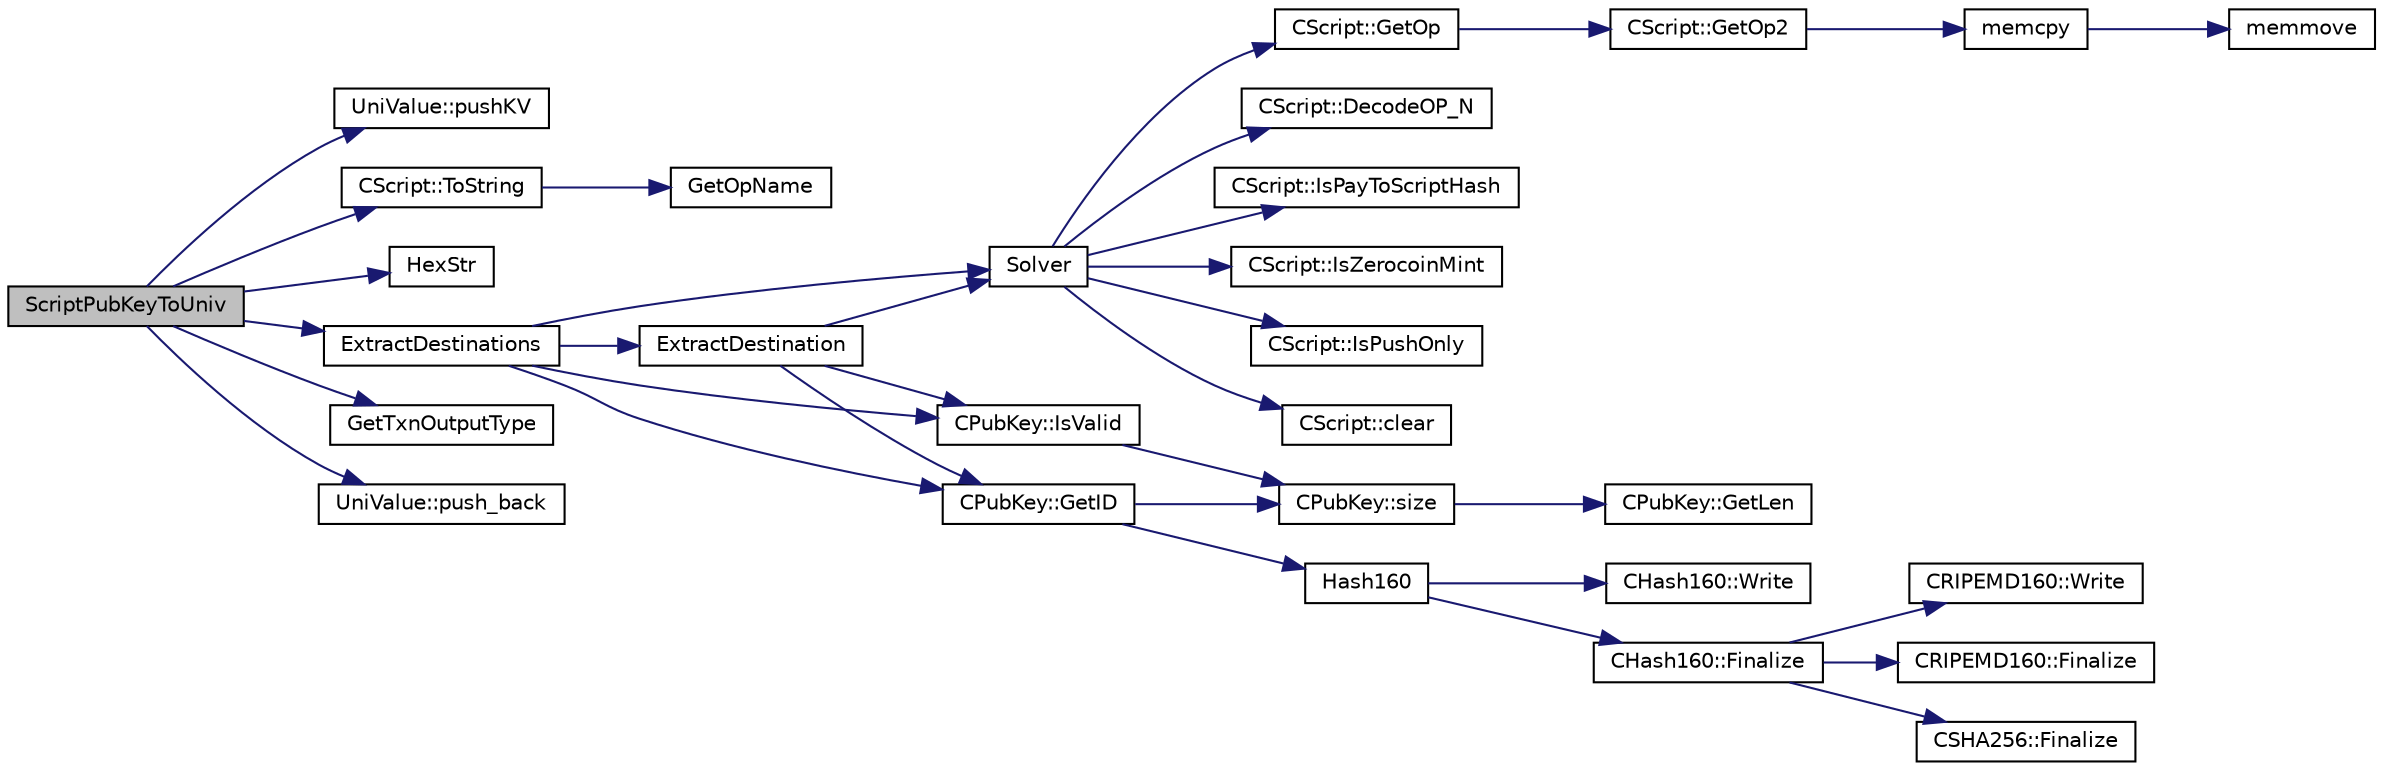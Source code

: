 digraph "ScriptPubKeyToUniv"
{
  edge [fontname="Helvetica",fontsize="10",labelfontname="Helvetica",labelfontsize="10"];
  node [fontname="Helvetica",fontsize="10",shape=record];
  rankdir="LR";
  Node15 [label="ScriptPubKeyToUniv",height=0.2,width=0.4,color="black", fillcolor="grey75", style="filled", fontcolor="black"];
  Node15 -> Node16 [color="midnightblue",fontsize="10",style="solid",fontname="Helvetica"];
  Node16 [label="UniValue::pushKV",height=0.2,width=0.4,color="black", fillcolor="white", style="filled",URL="$class_uni_value.html#abab649c2dbd593233de6364254456026"];
  Node15 -> Node17 [color="midnightblue",fontsize="10",style="solid",fontname="Helvetica"];
  Node17 [label="CScript::ToString",height=0.2,width=0.4,color="black", fillcolor="white", style="filled",URL="$class_c_script.html#a05fe53ab8fc6a217036bb0d6d7f5d706"];
  Node17 -> Node18 [color="midnightblue",fontsize="10",style="solid",fontname="Helvetica"];
  Node18 [label="GetOpName",height=0.2,width=0.4,color="black", fillcolor="white", style="filled",URL="$script_8cpp.html#a573587022d52d3542eb6fbf5a1190489"];
  Node15 -> Node19 [color="midnightblue",fontsize="10",style="solid",fontname="Helvetica"];
  Node19 [label="HexStr",height=0.2,width=0.4,color="black", fillcolor="white", style="filled",URL="$utilstrencodings_8h.html#ace13a819ca4e98c22847d26b3b357e75"];
  Node15 -> Node20 [color="midnightblue",fontsize="10",style="solid",fontname="Helvetica"];
  Node20 [label="ExtractDestinations",height=0.2,width=0.4,color="black", fillcolor="white", style="filled",URL="$standard_8cpp.html#a6948ee6aa422ed8a5ffe06ddc77a55d8"];
  Node20 -> Node21 [color="midnightblue",fontsize="10",style="solid",fontname="Helvetica"];
  Node21 [label="Solver",height=0.2,width=0.4,color="black", fillcolor="white", style="filled",URL="$standard_8cpp.html#a6ee6be50bff44464e905680c6fcee6dc",tooltip="Return public keys or hashes from scriptPubKey, for &#39;standard&#39; transaction types. ..."];
  Node21 -> Node22 [color="midnightblue",fontsize="10",style="solid",fontname="Helvetica"];
  Node22 [label="CScript::IsPayToScriptHash",height=0.2,width=0.4,color="black", fillcolor="white", style="filled",URL="$class_c_script.html#a0c3729c606d318923dc06f95d85a0971"];
  Node21 -> Node23 [color="midnightblue",fontsize="10",style="solid",fontname="Helvetica"];
  Node23 [label="CScript::IsZerocoinMint",height=0.2,width=0.4,color="black", fillcolor="white", style="filled",URL="$class_c_script.html#aadeaf93bd9c00abc9e20d082051adac8"];
  Node21 -> Node24 [color="midnightblue",fontsize="10",style="solid",fontname="Helvetica"];
  Node24 [label="CScript::IsPushOnly",height=0.2,width=0.4,color="black", fillcolor="white", style="filled",URL="$class_c_script.html#a090905f875fa5a40e616b319de8e973f",tooltip="Called by IsStandardTx and P2SH/BIP62 VerifyScript (which makes it consensus-critical). "];
  Node21 -> Node25 [color="midnightblue",fontsize="10",style="solid",fontname="Helvetica"];
  Node25 [label="CScript::clear",height=0.2,width=0.4,color="black", fillcolor="white", style="filled",URL="$class_c_script.html#a7b2baf842621f07c4939408acf63377c"];
  Node21 -> Node26 [color="midnightblue",fontsize="10",style="solid",fontname="Helvetica"];
  Node26 [label="CScript::GetOp",height=0.2,width=0.4,color="black", fillcolor="white", style="filled",URL="$class_c_script.html#a94635ed93d8d244ec3acfa83f9ecfe5f"];
  Node26 -> Node27 [color="midnightblue",fontsize="10",style="solid",fontname="Helvetica"];
  Node27 [label="CScript::GetOp2",height=0.2,width=0.4,color="black", fillcolor="white", style="filled",URL="$class_c_script.html#aac2dbe75742054049b0c6de0e9473ef0"];
  Node27 -> Node28 [color="midnightblue",fontsize="10",style="solid",fontname="Helvetica"];
  Node28 [label="memcpy",height=0.2,width=0.4,color="black", fillcolor="white", style="filled",URL="$glibc__compat_8cpp.html#a0f46826ab0466591e136db24394923cf"];
  Node28 -> Node29 [color="midnightblue",fontsize="10",style="solid",fontname="Helvetica"];
  Node29 [label="memmove",height=0.2,width=0.4,color="black", fillcolor="white", style="filled",URL="$glibc__compat_8cpp.html#a9778d49e9029dd75bc53ecbbf9f5e9a1"];
  Node21 -> Node30 [color="midnightblue",fontsize="10",style="solid",fontname="Helvetica"];
  Node30 [label="CScript::DecodeOP_N",height=0.2,width=0.4,color="black", fillcolor="white", style="filled",URL="$class_c_script.html#a7f975fca06b3e9a17da8ba23c7647e2e",tooltip="Encode/decode small integers: "];
  Node20 -> Node31 [color="midnightblue",fontsize="10",style="solid",fontname="Helvetica"];
  Node31 [label="CPubKey::IsValid",height=0.2,width=0.4,color="black", fillcolor="white", style="filled",URL="$class_c_pub_key.html#a4fa94293cf8577fd039b9a133f6c7f30"];
  Node31 -> Node32 [color="midnightblue",fontsize="10",style="solid",fontname="Helvetica"];
  Node32 [label="CPubKey::size",height=0.2,width=0.4,color="black", fillcolor="white", style="filled",URL="$class_c_pub_key.html#a6bb28fcf0a5f799c69f5b7269363b309",tooltip="Simple read-only vector-like interface to the pubkey data. "];
  Node32 -> Node33 [color="midnightblue",fontsize="10",style="solid",fontname="Helvetica"];
  Node33 [label="CPubKey::GetLen",height=0.2,width=0.4,color="black", fillcolor="white", style="filled",URL="$class_c_pub_key.html#a7dc71b3f037c84268dc22de97d7b65fb",tooltip="Compute the length of a pubkey with a given first byte. "];
  Node20 -> Node34 [color="midnightblue",fontsize="10",style="solid",fontname="Helvetica"];
  Node34 [label="CPubKey::GetID",height=0.2,width=0.4,color="black", fillcolor="white", style="filled",URL="$class_c_pub_key.html#a2675f7e6f72eff68e7a5227289feb021",tooltip="Get the KeyID of this public key (hash of its serialization) "];
  Node34 -> Node35 [color="midnightblue",fontsize="10",style="solid",fontname="Helvetica"];
  Node35 [label="Hash160",height=0.2,width=0.4,color="black", fillcolor="white", style="filled",URL="$hash_8h.html#a4490f70ddae16e9e48460a0416a48a6b",tooltip="Compute the 160-bit hash an object. "];
  Node35 -> Node36 [color="midnightblue",fontsize="10",style="solid",fontname="Helvetica"];
  Node36 [label="CHash160::Write",height=0.2,width=0.4,color="black", fillcolor="white", style="filled",URL="$class_c_hash160.html#af56cdd9443013eb68b246aa8450217f2"];
  Node35 -> Node37 [color="midnightblue",fontsize="10",style="solid",fontname="Helvetica"];
  Node37 [label="CHash160::Finalize",height=0.2,width=0.4,color="black", fillcolor="white", style="filled",URL="$class_c_hash160.html#a9bb08e1772002ae1a5d85017ba7952ee"];
  Node37 -> Node38 [color="midnightblue",fontsize="10",style="solid",fontname="Helvetica"];
  Node38 [label="CSHA256::Finalize",height=0.2,width=0.4,color="black", fillcolor="white", style="filled",URL="$class_c_s_h_a256.html#a4259230be0caefa590bc324fc12b9b90"];
  Node37 -> Node39 [color="midnightblue",fontsize="10",style="solid",fontname="Helvetica"];
  Node39 [label="CRIPEMD160::Write",height=0.2,width=0.4,color="black", fillcolor="white", style="filled",URL="$class_c_r_i_p_e_m_d160.html#a221143b9d94af623d07c4f4ba1bf6007"];
  Node37 -> Node40 [color="midnightblue",fontsize="10",style="solid",fontname="Helvetica"];
  Node40 [label="CRIPEMD160::Finalize",height=0.2,width=0.4,color="black", fillcolor="white", style="filled",URL="$class_c_r_i_p_e_m_d160.html#a2a11566fbf9d1339b819833313fc4e51"];
  Node34 -> Node32 [color="midnightblue",fontsize="10",style="solid",fontname="Helvetica"];
  Node20 -> Node41 [color="midnightblue",fontsize="10",style="solid",fontname="Helvetica"];
  Node41 [label="ExtractDestination",height=0.2,width=0.4,color="black", fillcolor="white", style="filled",URL="$standard_8cpp.html#a951f7e601746ae076afdf3169ecca2fc"];
  Node41 -> Node21 [color="midnightblue",fontsize="10",style="solid",fontname="Helvetica"];
  Node41 -> Node31 [color="midnightblue",fontsize="10",style="solid",fontname="Helvetica"];
  Node41 -> Node34 [color="midnightblue",fontsize="10",style="solid",fontname="Helvetica"];
  Node15 -> Node42 [color="midnightblue",fontsize="10",style="solid",fontname="Helvetica"];
  Node42 [label="GetTxnOutputType",height=0.2,width=0.4,color="black", fillcolor="white", style="filled",URL="$standard_8cpp.html#a998a2df1a42dc68c4cffa9933aa713c2"];
  Node15 -> Node43 [color="midnightblue",fontsize="10",style="solid",fontname="Helvetica"];
  Node43 [label="UniValue::push_back",height=0.2,width=0.4,color="black", fillcolor="white", style="filled",URL="$class_uni_value.html#a944cd1b59b040cd24c9f46b55a68d49a"];
}
